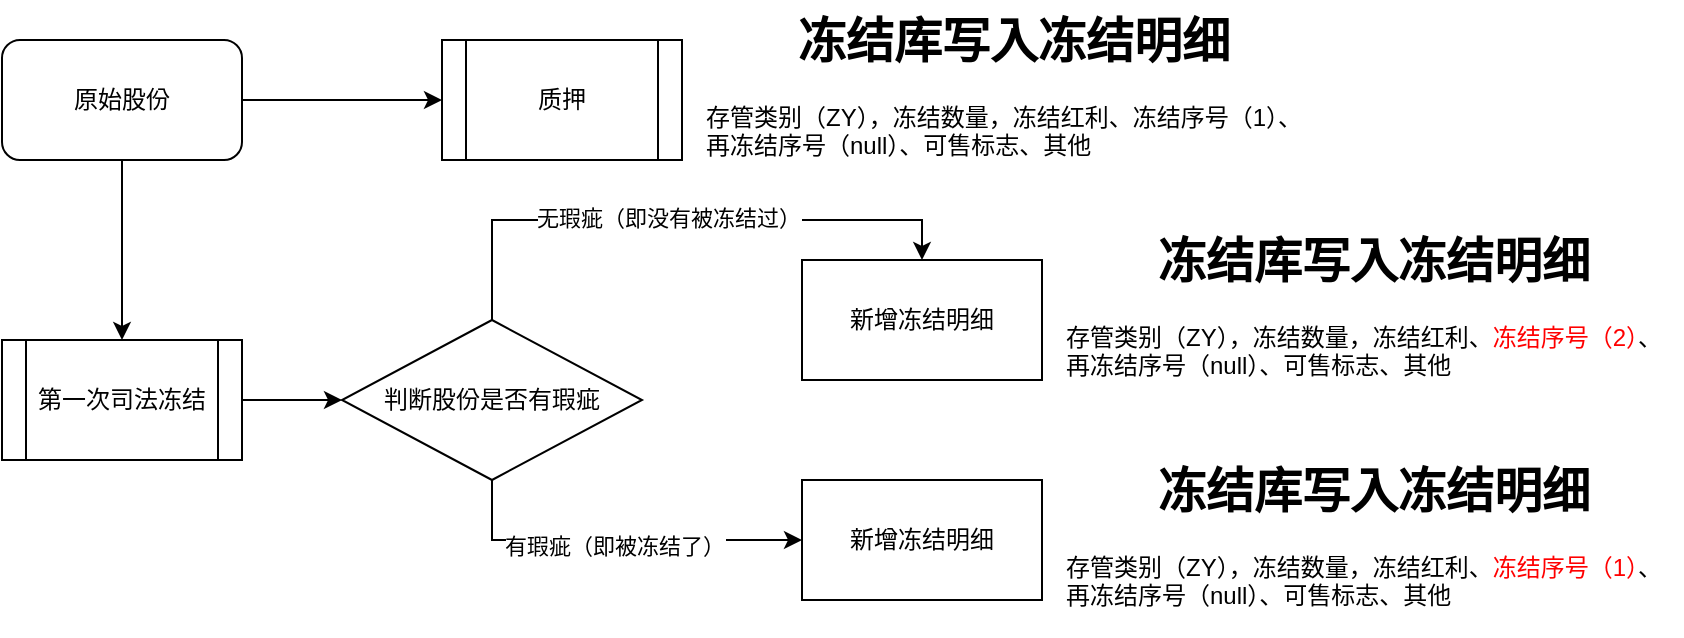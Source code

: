 <mxfile version="27.1.6">
  <diagram id="C5RBs43oDa-KdzZeNtuy" name="Page-1">
    <mxGraphModel dx="786" dy="425" grid="1" gridSize="10" guides="1" tooltips="1" connect="1" arrows="1" fold="1" page="1" pageScale="1" pageWidth="827" pageHeight="1169" math="0" shadow="0">
      <root>
        <mxCell id="WIyWlLk6GJQsqaUBKTNV-0" />
        <mxCell id="WIyWlLk6GJQsqaUBKTNV-1" parent="WIyWlLk6GJQsqaUBKTNV-0" />
        <mxCell id="jBnJo6HcLtbD6m5WuQMD-2" style="edgeStyle=orthogonalEdgeStyle;rounded=0;orthogonalLoop=1;jettySize=auto;html=1;exitX=1;exitY=0.5;exitDx=0;exitDy=0;entryX=0;entryY=0.5;entryDx=0;entryDy=0;" edge="1" parent="WIyWlLk6GJQsqaUBKTNV-1" source="jBnJo6HcLtbD6m5WuQMD-0" target="jBnJo6HcLtbD6m5WuQMD-1">
          <mxGeometry relative="1" as="geometry" />
        </mxCell>
        <mxCell id="jBnJo6HcLtbD6m5WuQMD-6" style="edgeStyle=orthogonalEdgeStyle;rounded=0;orthogonalLoop=1;jettySize=auto;html=1;exitX=0.5;exitY=1;exitDx=0;exitDy=0;entryX=0.5;entryY=0;entryDx=0;entryDy=0;" edge="1" parent="WIyWlLk6GJQsqaUBKTNV-1" source="jBnJo6HcLtbD6m5WuQMD-0" target="jBnJo6HcLtbD6m5WuQMD-5">
          <mxGeometry relative="1" as="geometry" />
        </mxCell>
        <mxCell id="jBnJo6HcLtbD6m5WuQMD-0" value="原始股份" style="rounded=1;whiteSpace=wrap;html=1;" vertex="1" parent="WIyWlLk6GJQsqaUBKTNV-1">
          <mxGeometry x="100" y="200" width="120" height="60" as="geometry" />
        </mxCell>
        <mxCell id="jBnJo6HcLtbD6m5WuQMD-1" value="质押" style="shape=process;whiteSpace=wrap;html=1;backgroundOutline=1;" vertex="1" parent="WIyWlLk6GJQsqaUBKTNV-1">
          <mxGeometry x="320" y="200" width="120" height="60" as="geometry" />
        </mxCell>
        <mxCell id="jBnJo6HcLtbD6m5WuQMD-4" value="&lt;h1 style=&quot;text-align: center; margin-top: 0px;&quot;&gt;冻结库写入冻结明细&lt;/h1&gt;&lt;p&gt;存管类别（ZY），冻结数量，冻结红利、冻结序号（1）、再冻结序号（null）、可售标志、其他&lt;/p&gt;" style="text;html=1;whiteSpace=wrap;overflow=hidden;rounded=0;" vertex="1" parent="WIyWlLk6GJQsqaUBKTNV-1">
          <mxGeometry x="450" y="180" width="310" height="90" as="geometry" />
        </mxCell>
        <mxCell id="jBnJo6HcLtbD6m5WuQMD-8" style="edgeStyle=orthogonalEdgeStyle;rounded=0;orthogonalLoop=1;jettySize=auto;html=1;exitX=1;exitY=0.5;exitDx=0;exitDy=0;entryX=0;entryY=0.5;entryDx=0;entryDy=0;" edge="1" parent="WIyWlLk6GJQsqaUBKTNV-1" source="jBnJo6HcLtbD6m5WuQMD-5" target="jBnJo6HcLtbD6m5WuQMD-7">
          <mxGeometry relative="1" as="geometry">
            <mxPoint x="260" y="380" as="targetPoint" />
          </mxGeometry>
        </mxCell>
        <mxCell id="jBnJo6HcLtbD6m5WuQMD-5" value="第一次司法冻结" style="shape=process;whiteSpace=wrap;html=1;backgroundOutline=1;" vertex="1" parent="WIyWlLk6GJQsqaUBKTNV-1">
          <mxGeometry x="100" y="350" width="120" height="60" as="geometry" />
        </mxCell>
        <mxCell id="jBnJo6HcLtbD6m5WuQMD-10" style="edgeStyle=orthogonalEdgeStyle;rounded=0;orthogonalLoop=1;jettySize=auto;html=1;exitX=0.5;exitY=0;exitDx=0;exitDy=0;entryX=0.5;entryY=0;entryDx=0;entryDy=0;" edge="1" parent="WIyWlLk6GJQsqaUBKTNV-1" source="jBnJo6HcLtbD6m5WuQMD-7" target="jBnJo6HcLtbD6m5WuQMD-9">
          <mxGeometry relative="1" as="geometry" />
        </mxCell>
        <mxCell id="jBnJo6HcLtbD6m5WuQMD-11" value="无瑕疵（即没有被冻结过）" style="edgeLabel;html=1;align=center;verticalAlign=middle;resizable=0;points=[];" vertex="1" connectable="0" parent="jBnJo6HcLtbD6m5WuQMD-10">
          <mxGeometry x="-0.032" y="1" relative="1" as="geometry">
            <mxPoint as="offset" />
          </mxGeometry>
        </mxCell>
        <mxCell id="jBnJo6HcLtbD6m5WuQMD-14" style="edgeStyle=orthogonalEdgeStyle;rounded=0;orthogonalLoop=1;jettySize=auto;html=1;exitX=0.5;exitY=1;exitDx=0;exitDy=0;entryX=0;entryY=0.5;entryDx=0;entryDy=0;" edge="1" parent="WIyWlLk6GJQsqaUBKTNV-1" source="jBnJo6HcLtbD6m5WuQMD-7" target="jBnJo6HcLtbD6m5WuQMD-13">
          <mxGeometry relative="1" as="geometry" />
        </mxCell>
        <mxCell id="jBnJo6HcLtbD6m5WuQMD-16" value="有瑕疵（即被冻结了）" style="edgeLabel;html=1;align=center;verticalAlign=middle;resizable=0;points=[];" vertex="1" connectable="0" parent="jBnJo6HcLtbD6m5WuQMD-14">
          <mxGeometry x="-0.016" y="-3" relative="1" as="geometry">
            <mxPoint as="offset" />
          </mxGeometry>
        </mxCell>
        <mxCell id="jBnJo6HcLtbD6m5WuQMD-7" value="判断股份是否有瑕疵" style="rhombus;whiteSpace=wrap;html=1;" vertex="1" parent="WIyWlLk6GJQsqaUBKTNV-1">
          <mxGeometry x="270" y="340" width="150" height="80" as="geometry" />
        </mxCell>
        <mxCell id="jBnJo6HcLtbD6m5WuQMD-9" value="新增冻结明细" style="rounded=0;whiteSpace=wrap;html=1;" vertex="1" parent="WIyWlLk6GJQsqaUBKTNV-1">
          <mxGeometry x="500" y="310" width="120" height="60" as="geometry" />
        </mxCell>
        <mxCell id="jBnJo6HcLtbD6m5WuQMD-12" value="&lt;h1 style=&quot;text-align: center; margin-top: 0px;&quot;&gt;冻结库写入冻结明细&lt;/h1&gt;&lt;p&gt;存管类别（ZY），冻结数量，冻结红利、&lt;font style=&quot;color: rgb(255, 0, 0);&quot;&gt;冻结序号（2）&lt;/font&gt;、再冻结序号（null）、可售标志、其他&lt;/p&gt;" style="text;html=1;whiteSpace=wrap;overflow=hidden;rounded=0;" vertex="1" parent="WIyWlLk6GJQsqaUBKTNV-1">
          <mxGeometry x="630" y="290" width="310" height="90" as="geometry" />
        </mxCell>
        <mxCell id="jBnJo6HcLtbD6m5WuQMD-13" value="新增冻结明细" style="rounded=0;whiteSpace=wrap;html=1;" vertex="1" parent="WIyWlLk6GJQsqaUBKTNV-1">
          <mxGeometry x="500" y="420" width="120" height="60" as="geometry" />
        </mxCell>
        <mxCell id="jBnJo6HcLtbD6m5WuQMD-17" value="&lt;h1 style=&quot;text-align: center; margin-top: 0px;&quot;&gt;冻结库写入冻结明细&lt;/h1&gt;&lt;p&gt;存管类别（ZY），冻结数量，冻结红利、&lt;font style=&quot;color: rgb(255, 0, 0);&quot;&gt;冻结序号（1）&lt;/font&gt;、再冻结序号（null）、可售标志、其他&lt;/p&gt;" style="text;html=1;whiteSpace=wrap;overflow=hidden;rounded=0;" vertex="1" parent="WIyWlLk6GJQsqaUBKTNV-1">
          <mxGeometry x="630" y="405" width="310" height="90" as="geometry" />
        </mxCell>
      </root>
    </mxGraphModel>
  </diagram>
</mxfile>
